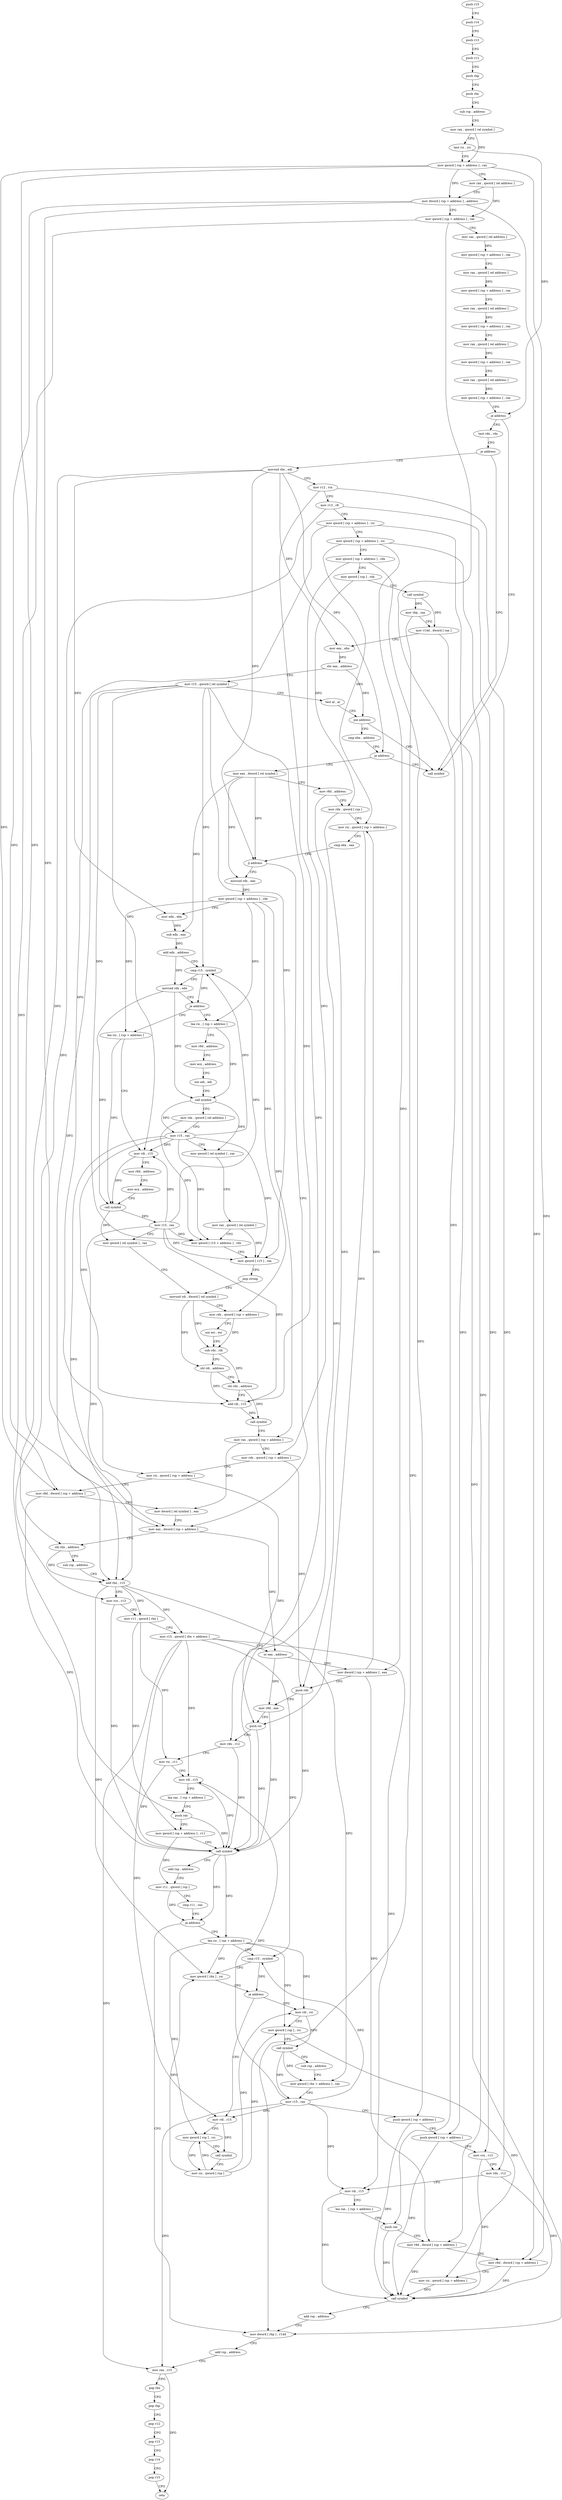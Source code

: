 digraph "func" {
"4222096" [label = "push r15" ]
"4222098" [label = "push r14" ]
"4222100" [label = "push r13" ]
"4222102" [label = "push r12" ]
"4222104" [label = "push rbp" ]
"4222105" [label = "push rbx" ]
"4222106" [label = "sub rsp , address" ]
"4222110" [label = "mov rax , qword [ rel symbol ]" ]
"4222117" [label = "test rsi , rsi" ]
"4222120" [label = "mov qword [ rsp + address ] , rax" ]
"4222125" [label = "mov rax , qword [ rel address ]" ]
"4222132" [label = "mov dword [ rsp + address ] , address" ]
"4222140" [label = "mov qword [ rsp + address ] , rax" ]
"4222145" [label = "mov rax , qword [ rel address ]" ]
"4222152" [label = "mov qword [ rsp + address ] , rax" ]
"4222157" [label = "mov rax , qword [ rel address ]" ]
"4222164" [label = "mov qword [ rsp + address ] , rax" ]
"4222169" [label = "mov rax , qword [ rel address ]" ]
"4222176" [label = "mov qword [ rsp + address ] , rax" ]
"4222181" [label = "mov rax , qword [ rel address ]" ]
"4222188" [label = "mov qword [ rsp + address ] , rax" ]
"4222193" [label = "mov rax , qword [ rel address ]" ]
"4222200" [label = "mov qword [ rsp + address ] , rax" ]
"4222205" [label = "je address" ]
"4222699" [label = "call symbol" ]
"4222211" [label = "test rdx , rdx" ]
"4222214" [label = "je address" ]
"4222220" [label = "movsxd rbx , edi" ]
"4222223" [label = "mov r12 , rcx" ]
"4222226" [label = "mov r13 , r8" ]
"4222229" [label = "mov qword [ rsp + address ] , rsi" ]
"4222234" [label = "mov qword [ rsp + address ] , rsi" ]
"4222239" [label = "mov qword [ rsp + address ] , rdx" ]
"4222244" [label = "mov qword [ rsp ] , rdx" ]
"4222248" [label = "call symbol" ]
"4222253" [label = "mov rbp , rax" ]
"4222256" [label = "mov r14d , dword [ rax ]" ]
"4222259" [label = "mov eax , ebx" ]
"4222261" [label = "shr eax , address" ]
"4222264" [label = "mov r15 , qword [ rel symbol ]" ]
"4222271" [label = "test al , al" ]
"4222273" [label = "jne address" ]
"4222279" [label = "cmp ebx , address" ]
"4222285" [label = "je address" ]
"4222291" [label = "mov eax , dword [ rel symbol ]" ]
"4222297" [label = "mov r8d , address" ]
"4222303" [label = "mov rdx , qword [ rsp ]" ]
"4222307" [label = "mov rsi , qword [ rsp + address ]" ]
"4222312" [label = "cmp ebx , eax" ]
"4222314" [label = "jl address" ]
"4222440" [label = "mov eax , dword [ rsp + address ]" ]
"4222316" [label = "movsxd rdx , eax" ]
"4222444" [label = "shl rbx , address" ]
"4222448" [label = "sub rsp , address" ]
"4222452" [label = "add rbx , r15" ]
"4222455" [label = "mov rcx , r13" ]
"4222458" [label = "mov r11 , qword [ rbx ]" ]
"4222461" [label = "mov r15 , qword [ rbx + address ]" ]
"4222465" [label = "or eax , address" ]
"4222468" [label = "mov dword [ rsp + address ] , eax" ]
"4222472" [label = "push rdx" ]
"4222473" [label = "mov r9d , eax" ]
"4222476" [label = "push rsi" ]
"4222477" [label = "mov rdx , r12" ]
"4222480" [label = "mov rsi , r11" ]
"4222483" [label = "mov rdi , r15" ]
"4222486" [label = "lea rax , [ rsp + address ]" ]
"4222491" [label = "push rax" ]
"4222492" [label = "mov qword [ rsp + address ] , r11" ]
"4222497" [label = "call symbol" ]
"4222502" [label = "add rsp , address" ]
"4222506" [label = "mov r11 , qword [ rsp ]" ]
"4222510" [label = "cmp r11 , rax" ]
"4222513" [label = "ja address" ]
"4222617" [label = "mov dword [ rbp ] , r14d" ]
"4222515" [label = "lea rsi , [ rax + address ]" ]
"4222319" [label = "mov qword [ rsp + address ] , rdx" ]
"4222324" [label = "mov edx , ebx" ]
"4222326" [label = "sub edx , eax" ]
"4222328" [label = "add edx , address" ]
"4222331" [label = "cmp r15 , symbol" ]
"4222338" [label = "movsxd rdx , edx" ]
"4222341" [label = "je address" ]
"4222640" [label = "lea rsi , [ rsp + address ]" ]
"4222347" [label = "lea rsi , [ rsp + address ]" ]
"4222621" [label = "add rsp , address" ]
"4222625" [label = "mov rax , r15" ]
"4222628" [label = "pop rbx" ]
"4222629" [label = "pop rbp" ]
"4222630" [label = "pop r12" ]
"4222632" [label = "pop r13" ]
"4222634" [label = "pop r14" ]
"4222636" [label = "pop r15" ]
"4222638" [label = "retn" ]
"4222519" [label = "cmp r15 , symbol" ]
"4222526" [label = "mov qword [ rbx ] , rsi" ]
"4222529" [label = "je address" ]
"4222547" [label = "mov rdi , rsi" ]
"4222531" [label = "mov rdi , r15" ]
"4222645" [label = "mov r8d , address" ]
"4222651" [label = "mov ecx , address" ]
"4222656" [label = "xor edi , edi" ]
"4222658" [label = "call symbol" ]
"4222663" [label = "mov rdx , qword [ rel address ]" ]
"4222670" [label = "mov r15 , rax" ]
"4222673" [label = "mov qword [ rel symbol ] , rax" ]
"4222680" [label = "mov rax , qword [ rel symbol ]" ]
"4222687" [label = "mov qword [ r15 + address ] , rdx" ]
"4222691" [label = "mov qword [ r15 ] , rax" ]
"4222694" [label = "jmp string" ]
"4222381" [label = "movsxd rdi , dword [ rel symbol ]" ]
"4222352" [label = "mov rdi , r15" ]
"4222355" [label = "mov r8d , address" ]
"4222361" [label = "mov ecx , address" ]
"4222366" [label = "call symbol" ]
"4222371" [label = "mov r15 , rax" ]
"4222374" [label = "mov qword [ rel symbol ] , rax" ]
"4222550" [label = "mov qword [ rsp ] , rsi" ]
"4222554" [label = "call symbol" ]
"4222559" [label = "sub rsp , address" ]
"4222563" [label = "mov qword [ rbx + address ] , rax" ]
"4222567" [label = "mov r15 , rax" ]
"4222570" [label = "push qword [ rsp + address ]" ]
"4222574" [label = "push qword [ rsp + address ]" ]
"4222578" [label = "mov rcx , r13" ]
"4222581" [label = "mov rdx , r12" ]
"4222584" [label = "mov rdi , r15" ]
"4222587" [label = "lea rax , [ rsp + address ]" ]
"4222592" [label = "push rax" ]
"4222593" [label = "mov r9d , dword [ rsp + address ]" ]
"4222598" [label = "mov r8d , dword [ rsp + address ]" ]
"4222603" [label = "mov rsi , qword [ rsp + address ]" ]
"4222608" [label = "call symbol" ]
"4222613" [label = "add rsp , address" ]
"4222534" [label = "mov qword [ rsp ] , rsi" ]
"4222538" [label = "call symbol" ]
"4222543" [label = "mov rsi , qword [ rsp ]" ]
"4222388" [label = "mov rdx , qword [ rsp + address ]" ]
"4222393" [label = "xor esi , esi" ]
"4222395" [label = "sub rdx , rdi" ]
"4222398" [label = "shl rdi , address" ]
"4222402" [label = "shl rdx , address" ]
"4222406" [label = "add rdi , r15" ]
"4222409" [label = "call symbol" ]
"4222414" [label = "mov rax , qword [ rsp + address ]" ]
"4222419" [label = "mov rdx , qword [ rsp + address ]" ]
"4222424" [label = "mov rsi , qword [ rsp + address ]" ]
"4222429" [label = "mov r8d , dword [ rsp + address ]" ]
"4222434" [label = "mov dword [ rel symbol ] , eax" ]
"4222096" -> "4222098" [ label = "CFG" ]
"4222098" -> "4222100" [ label = "CFG" ]
"4222100" -> "4222102" [ label = "CFG" ]
"4222102" -> "4222104" [ label = "CFG" ]
"4222104" -> "4222105" [ label = "CFG" ]
"4222105" -> "4222106" [ label = "CFG" ]
"4222106" -> "4222110" [ label = "CFG" ]
"4222110" -> "4222117" [ label = "CFG" ]
"4222110" -> "4222120" [ label = "DFG" ]
"4222117" -> "4222120" [ label = "CFG" ]
"4222117" -> "4222205" [ label = "DFG" ]
"4222120" -> "4222125" [ label = "CFG" ]
"4222120" -> "4222132" [ label = "DFG" ]
"4222120" -> "4222440" [ label = "DFG" ]
"4222120" -> "4222598" [ label = "DFG" ]
"4222120" -> "4222429" [ label = "DFG" ]
"4222125" -> "4222132" [ label = "CFG" ]
"4222125" -> "4222140" [ label = "DFG" ]
"4222132" -> "4222140" [ label = "CFG" ]
"4222132" -> "4222440" [ label = "DFG" ]
"4222132" -> "4222598" [ label = "DFG" ]
"4222132" -> "4222429" [ label = "DFG" ]
"4222140" -> "4222145" [ label = "CFG" ]
"4222140" -> "4222491" [ label = "DFG" ]
"4222140" -> "4222592" [ label = "DFG" ]
"4222145" -> "4222152" [ label = "DFG" ]
"4222152" -> "4222157" [ label = "CFG" ]
"4222157" -> "4222164" [ label = "DFG" ]
"4222164" -> "4222169" [ label = "CFG" ]
"4222169" -> "4222176" [ label = "DFG" ]
"4222176" -> "4222181" [ label = "CFG" ]
"4222181" -> "4222188" [ label = "DFG" ]
"4222188" -> "4222193" [ label = "CFG" ]
"4222193" -> "4222200" [ label = "DFG" ]
"4222200" -> "4222205" [ label = "CFG" ]
"4222205" -> "4222699" [ label = "CFG" ]
"4222205" -> "4222211" [ label = "CFG" ]
"4222211" -> "4222214" [ label = "CFG" ]
"4222214" -> "4222699" [ label = "CFG" ]
"4222214" -> "4222220" [ label = "CFG" ]
"4222220" -> "4222223" [ label = "CFG" ]
"4222220" -> "4222259" [ label = "DFG" ]
"4222220" -> "4222285" [ label = "DFG" ]
"4222220" -> "4222314" [ label = "DFG" ]
"4222220" -> "4222444" [ label = "DFG" ]
"4222220" -> "4222324" [ label = "DFG" ]
"4222223" -> "4222226" [ label = "CFG" ]
"4222223" -> "4222477" [ label = "DFG" ]
"4222223" -> "4222581" [ label = "DFG" ]
"4222226" -> "4222229" [ label = "CFG" ]
"4222226" -> "4222455" [ label = "DFG" ]
"4222226" -> "4222578" [ label = "DFG" ]
"4222229" -> "4222234" [ label = "CFG" ]
"4222229" -> "4222574" [ label = "DFG" ]
"4222229" -> "4222424" [ label = "DFG" ]
"4222234" -> "4222239" [ label = "CFG" ]
"4222234" -> "4222307" [ label = "DFG" ]
"4222234" -> "4222468" [ label = "DFG" ]
"4222234" -> "4222593" [ label = "DFG" ]
"4222239" -> "4222244" [ label = "CFG" ]
"4222239" -> "4222570" [ label = "DFG" ]
"4222239" -> "4222419" [ label = "DFG" ]
"4222244" -> "4222248" [ label = "CFG" ]
"4222244" -> "4222303" [ label = "DFG" ]
"4222248" -> "4222253" [ label = "DFG" ]
"4222248" -> "4222256" [ label = "DFG" ]
"4222253" -> "4222256" [ label = "CFG" ]
"4222253" -> "4222617" [ label = "DFG" ]
"4222256" -> "4222259" [ label = "CFG" ]
"4222256" -> "4222617" [ label = "DFG" ]
"4222259" -> "4222261" [ label = "DFG" ]
"4222261" -> "4222264" [ label = "CFG" ]
"4222261" -> "4222273" [ label = "DFG" ]
"4222264" -> "4222271" [ label = "CFG" ]
"4222264" -> "4222452" [ label = "DFG" ]
"4222264" -> "4222331" [ label = "DFG" ]
"4222264" -> "4222687" [ label = "DFG" ]
"4222264" -> "4222691" [ label = "DFG" ]
"4222264" -> "4222352" [ label = "DFG" ]
"4222264" -> "4222406" [ label = "DFG" ]
"4222271" -> "4222273" [ label = "CFG" ]
"4222273" -> "4222699" [ label = "CFG" ]
"4222273" -> "4222279" [ label = "CFG" ]
"4222279" -> "4222285" [ label = "CFG" ]
"4222285" -> "4222699" [ label = "CFG" ]
"4222285" -> "4222291" [ label = "CFG" ]
"4222291" -> "4222297" [ label = "CFG" ]
"4222291" -> "4222314" [ label = "DFG" ]
"4222291" -> "4222316" [ label = "DFG" ]
"4222291" -> "4222326" [ label = "DFG" ]
"4222297" -> "4222303" [ label = "CFG" ]
"4222297" -> "4222497" [ label = "DFG" ]
"4222303" -> "4222307" [ label = "CFG" ]
"4222303" -> "4222472" [ label = "DFG" ]
"4222307" -> "4222312" [ label = "CFG" ]
"4222307" -> "4222476" [ label = "DFG" ]
"4222312" -> "4222314" [ label = "CFG" ]
"4222314" -> "4222440" [ label = "CFG" ]
"4222314" -> "4222316" [ label = "CFG" ]
"4222440" -> "4222444" [ label = "CFG" ]
"4222440" -> "4222465" [ label = "DFG" ]
"4222316" -> "4222319" [ label = "DFG" ]
"4222444" -> "4222448" [ label = "CFG" ]
"4222444" -> "4222452" [ label = "DFG" ]
"4222448" -> "4222452" [ label = "CFG" ]
"4222452" -> "4222455" [ label = "CFG" ]
"4222452" -> "4222458" [ label = "DFG" ]
"4222452" -> "4222461" [ label = "DFG" ]
"4222452" -> "4222526" [ label = "DFG" ]
"4222452" -> "4222563" [ label = "DFG" ]
"4222455" -> "4222458" [ label = "CFG" ]
"4222455" -> "4222497" [ label = "DFG" ]
"4222458" -> "4222461" [ label = "CFG" ]
"4222458" -> "4222480" [ label = "DFG" ]
"4222458" -> "4222492" [ label = "DFG" ]
"4222461" -> "4222465" [ label = "CFG" ]
"4222461" -> "4222483" [ label = "DFG" ]
"4222461" -> "4222625" [ label = "DFG" ]
"4222461" -> "4222519" [ label = "DFG" ]
"4222461" -> "4222584" [ label = "DFG" ]
"4222461" -> "4222531" [ label = "DFG" ]
"4222465" -> "4222468" [ label = "DFG" ]
"4222465" -> "4222473" [ label = "DFG" ]
"4222468" -> "4222472" [ label = "CFG" ]
"4222468" -> "4222307" [ label = "DFG" ]
"4222468" -> "4222593" [ label = "DFG" ]
"4222472" -> "4222473" [ label = "CFG" ]
"4222472" -> "4222497" [ label = "DFG" ]
"4222473" -> "4222476" [ label = "CFG" ]
"4222473" -> "4222497" [ label = "DFG" ]
"4222476" -> "4222477" [ label = "CFG" ]
"4222476" -> "4222497" [ label = "DFG" ]
"4222477" -> "4222480" [ label = "CFG" ]
"4222477" -> "4222497" [ label = "DFG" ]
"4222480" -> "4222483" [ label = "CFG" ]
"4222480" -> "4222497" [ label = "DFG" ]
"4222483" -> "4222486" [ label = "CFG" ]
"4222483" -> "4222497" [ label = "DFG" ]
"4222486" -> "4222491" [ label = "CFG" ]
"4222491" -> "4222492" [ label = "CFG" ]
"4222491" -> "4222497" [ label = "DFG" ]
"4222492" -> "4222497" [ label = "CFG" ]
"4222492" -> "4222506" [ label = "DFG" ]
"4222497" -> "4222502" [ label = "CFG" ]
"4222497" -> "4222513" [ label = "DFG" ]
"4222497" -> "4222515" [ label = "DFG" ]
"4222502" -> "4222506" [ label = "CFG" ]
"4222506" -> "4222510" [ label = "CFG" ]
"4222506" -> "4222513" [ label = "DFG" ]
"4222510" -> "4222513" [ label = "CFG" ]
"4222513" -> "4222617" [ label = "CFG" ]
"4222513" -> "4222515" [ label = "CFG" ]
"4222617" -> "4222621" [ label = "CFG" ]
"4222515" -> "4222519" [ label = "CFG" ]
"4222515" -> "4222526" [ label = "DFG" ]
"4222515" -> "4222547" [ label = "DFG" ]
"4222515" -> "4222550" [ label = "DFG" ]
"4222515" -> "4222534" [ label = "DFG" ]
"4222319" -> "4222324" [ label = "CFG" ]
"4222319" -> "4222388" [ label = "DFG" ]
"4222319" -> "4222414" [ label = "DFG" ]
"4222319" -> "4222640" [ label = "DFG" ]
"4222319" -> "4222347" [ label = "DFG" ]
"4222324" -> "4222326" [ label = "DFG" ]
"4222326" -> "4222328" [ label = "DFG" ]
"4222328" -> "4222331" [ label = "CFG" ]
"4222328" -> "4222338" [ label = "DFG" ]
"4222331" -> "4222338" [ label = "CFG" ]
"4222331" -> "4222341" [ label = "DFG" ]
"4222338" -> "4222341" [ label = "CFG" ]
"4222338" -> "4222658" [ label = "DFG" ]
"4222338" -> "4222366" [ label = "DFG" ]
"4222341" -> "4222640" [ label = "CFG" ]
"4222341" -> "4222347" [ label = "CFG" ]
"4222640" -> "4222645" [ label = "CFG" ]
"4222640" -> "4222658" [ label = "DFG" ]
"4222347" -> "4222352" [ label = "CFG" ]
"4222347" -> "4222366" [ label = "DFG" ]
"4222621" -> "4222625" [ label = "CFG" ]
"4222625" -> "4222628" [ label = "CFG" ]
"4222625" -> "4222638" [ label = "DFG" ]
"4222628" -> "4222629" [ label = "CFG" ]
"4222629" -> "4222630" [ label = "CFG" ]
"4222630" -> "4222632" [ label = "CFG" ]
"4222632" -> "4222634" [ label = "CFG" ]
"4222634" -> "4222636" [ label = "CFG" ]
"4222636" -> "4222638" [ label = "CFG" ]
"4222519" -> "4222526" [ label = "CFG" ]
"4222519" -> "4222529" [ label = "DFG" ]
"4222526" -> "4222529" [ label = "CFG" ]
"4222529" -> "4222547" [ label = "CFG" ]
"4222529" -> "4222531" [ label = "CFG" ]
"4222547" -> "4222550" [ label = "CFG" ]
"4222547" -> "4222554" [ label = "DFG" ]
"4222531" -> "4222534" [ label = "CFG" ]
"4222531" -> "4222538" [ label = "DFG" ]
"4222645" -> "4222651" [ label = "CFG" ]
"4222651" -> "4222656" [ label = "CFG" ]
"4222656" -> "4222658" [ label = "CFG" ]
"4222658" -> "4222663" [ label = "CFG" ]
"4222658" -> "4222670" [ label = "DFG" ]
"4222658" -> "4222673" [ label = "DFG" ]
"4222663" -> "4222670" [ label = "CFG" ]
"4222663" -> "4222687" [ label = "DFG" ]
"4222670" -> "4222673" [ label = "CFG" ]
"4222670" -> "4222452" [ label = "DFG" ]
"4222670" -> "4222331" [ label = "DFG" ]
"4222670" -> "4222687" [ label = "DFG" ]
"4222670" -> "4222691" [ label = "DFG" ]
"4222670" -> "4222352" [ label = "DFG" ]
"4222670" -> "4222406" [ label = "DFG" ]
"4222673" -> "4222680" [ label = "CFG" ]
"4222680" -> "4222687" [ label = "CFG" ]
"4222680" -> "4222691" [ label = "DFG" ]
"4222687" -> "4222691" [ label = "CFG" ]
"4222691" -> "4222694" [ label = "CFG" ]
"4222694" -> "4222381" [ label = "CFG" ]
"4222381" -> "4222388" [ label = "CFG" ]
"4222381" -> "4222395" [ label = "DFG" ]
"4222381" -> "4222398" [ label = "DFG" ]
"4222352" -> "4222355" [ label = "CFG" ]
"4222352" -> "4222366" [ label = "DFG" ]
"4222355" -> "4222361" [ label = "CFG" ]
"4222361" -> "4222366" [ label = "CFG" ]
"4222366" -> "4222371" [ label = "DFG" ]
"4222366" -> "4222374" [ label = "DFG" ]
"4222371" -> "4222374" [ label = "CFG" ]
"4222371" -> "4222452" [ label = "DFG" ]
"4222371" -> "4222331" [ label = "DFG" ]
"4222371" -> "4222352" [ label = "DFG" ]
"4222371" -> "4222687" [ label = "DFG" ]
"4222371" -> "4222691" [ label = "DFG" ]
"4222371" -> "4222406" [ label = "DFG" ]
"4222374" -> "4222381" [ label = "CFG" ]
"4222550" -> "4222554" [ label = "CFG" ]
"4222550" -> "4222603" [ label = "DFG" ]
"4222554" -> "4222559" [ label = "CFG" ]
"4222554" -> "4222563" [ label = "DFG" ]
"4222554" -> "4222567" [ label = "DFG" ]
"4222559" -> "4222563" [ label = "CFG" ]
"4222563" -> "4222567" [ label = "CFG" ]
"4222567" -> "4222570" [ label = "CFG" ]
"4222567" -> "4222483" [ label = "DFG" ]
"4222567" -> "4222625" [ label = "DFG" ]
"4222567" -> "4222519" [ label = "DFG" ]
"4222567" -> "4222584" [ label = "DFG" ]
"4222567" -> "4222531" [ label = "DFG" ]
"4222570" -> "4222574" [ label = "CFG" ]
"4222570" -> "4222608" [ label = "DFG" ]
"4222574" -> "4222578" [ label = "CFG" ]
"4222574" -> "4222608" [ label = "DFG" ]
"4222578" -> "4222581" [ label = "CFG" ]
"4222578" -> "4222608" [ label = "DFG" ]
"4222581" -> "4222584" [ label = "CFG" ]
"4222581" -> "4222608" [ label = "DFG" ]
"4222584" -> "4222587" [ label = "CFG" ]
"4222584" -> "4222608" [ label = "DFG" ]
"4222587" -> "4222592" [ label = "CFG" ]
"4222592" -> "4222593" [ label = "CFG" ]
"4222592" -> "4222608" [ label = "DFG" ]
"4222593" -> "4222598" [ label = "CFG" ]
"4222593" -> "4222608" [ label = "DFG" ]
"4222598" -> "4222603" [ label = "CFG" ]
"4222598" -> "4222608" [ label = "DFG" ]
"4222603" -> "4222608" [ label = "DFG" ]
"4222608" -> "4222613" [ label = "CFG" ]
"4222613" -> "4222617" [ label = "CFG" ]
"4222534" -> "4222538" [ label = "CFG" ]
"4222534" -> "4222543" [ label = "DFG" ]
"4222538" -> "4222543" [ label = "CFG" ]
"4222543" -> "4222547" [ label = "DFG" ]
"4222543" -> "4222526" [ label = "DFG" ]
"4222543" -> "4222550" [ label = "DFG" ]
"4222543" -> "4222534" [ label = "DFG" ]
"4222388" -> "4222393" [ label = "CFG" ]
"4222388" -> "4222395" [ label = "DFG" ]
"4222393" -> "4222395" [ label = "CFG" ]
"4222395" -> "4222398" [ label = "CFG" ]
"4222395" -> "4222402" [ label = "DFG" ]
"4222398" -> "4222402" [ label = "CFG" ]
"4222398" -> "4222406" [ label = "DFG" ]
"4222402" -> "4222406" [ label = "CFG" ]
"4222402" -> "4222409" [ label = "DFG" ]
"4222406" -> "4222409" [ label = "DFG" ]
"4222409" -> "4222414" [ label = "CFG" ]
"4222414" -> "4222419" [ label = "CFG" ]
"4222414" -> "4222434" [ label = "DFG" ]
"4222419" -> "4222424" [ label = "CFG" ]
"4222419" -> "4222472" [ label = "DFG" ]
"4222424" -> "4222429" [ label = "CFG" ]
"4222424" -> "4222476" [ label = "DFG" ]
"4222429" -> "4222434" [ label = "CFG" ]
"4222429" -> "4222497" [ label = "DFG" ]
"4222434" -> "4222440" [ label = "CFG" ]
}
